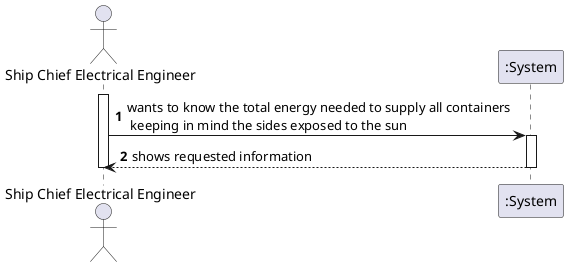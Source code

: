 @startuml
'https://plantuml.com/sequence-diagram

autonumber


actor "Ship Chief Electrical Engineer" as TM
participant ":System" as S
activate TM

TM -> S:  wants to know the total energy needed to supply all containers \n keeping in mind the sides exposed to the sun

activate S

S --> TM: shows requested information
deactivate S
deactivate TM
@enduml